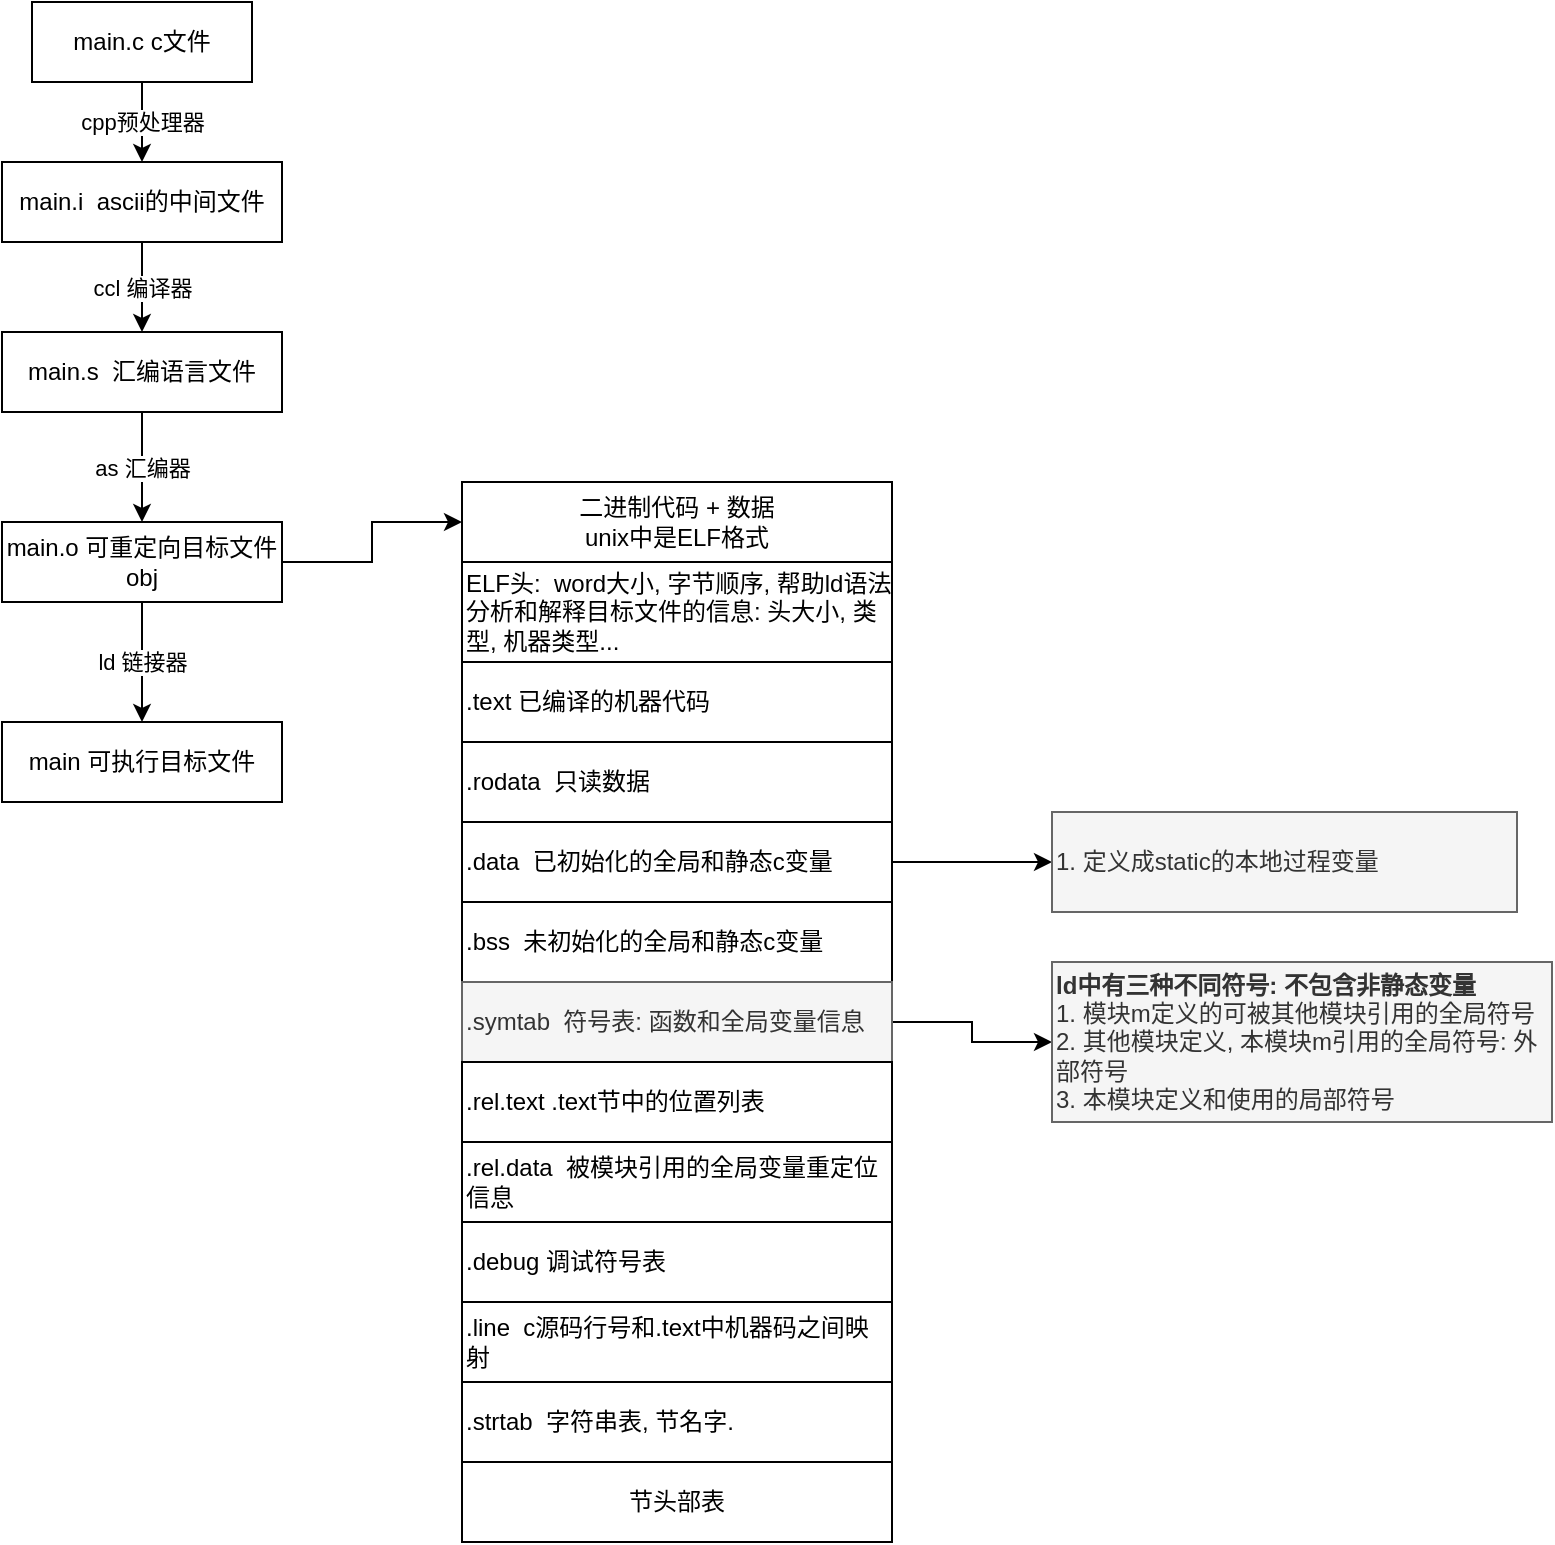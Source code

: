 <mxfile version="15.8.7" type="device"><diagram id="DaUomQj0QAglHIcJYk7y" name="链接-目标文件"><mxGraphModel dx="922" dy="708" grid="1" gridSize="10" guides="1" tooltips="1" connect="1" arrows="1" fold="1" page="1" pageScale="1" pageWidth="827" pageHeight="1169" math="0" shadow="0"><root><mxCell id="0"/><mxCell id="1" parent="0"/><mxCell id="eVbW7bekLZe_7Hz-8-le-6" value="cpp预处理器" style="edgeStyle=orthogonalEdgeStyle;rounded=0;orthogonalLoop=1;jettySize=auto;html=1;" edge="1" parent="1" source="eVbW7bekLZe_7Hz-8-le-1" target="eVbW7bekLZe_7Hz-8-le-2"><mxGeometry relative="1" as="geometry"/></mxCell><mxCell id="eVbW7bekLZe_7Hz-8-le-1" value="main.c c文件" style="rounded=0;whiteSpace=wrap;html=1;" vertex="1" parent="1"><mxGeometry x="170" y="240" width="110" height="40" as="geometry"/></mxCell><mxCell id="eVbW7bekLZe_7Hz-8-le-7" value="ccl 编译器" style="edgeStyle=orthogonalEdgeStyle;rounded=0;orthogonalLoop=1;jettySize=auto;html=1;" edge="1" parent="1" source="eVbW7bekLZe_7Hz-8-le-2" target="eVbW7bekLZe_7Hz-8-le-3"><mxGeometry relative="1" as="geometry"/></mxCell><mxCell id="eVbW7bekLZe_7Hz-8-le-2" value="main.i&amp;nbsp; ascii的中间文件" style="rounded=0;whiteSpace=wrap;html=1;" vertex="1" parent="1"><mxGeometry x="155" y="320" width="140" height="40" as="geometry"/></mxCell><mxCell id="eVbW7bekLZe_7Hz-8-le-9" value="as 汇编器" style="edgeStyle=orthogonalEdgeStyle;rounded=0;orthogonalLoop=1;jettySize=auto;html=1;" edge="1" parent="1" source="eVbW7bekLZe_7Hz-8-le-3" target="eVbW7bekLZe_7Hz-8-le-4"><mxGeometry relative="1" as="geometry"/></mxCell><mxCell id="eVbW7bekLZe_7Hz-8-le-3" value="main.s&amp;nbsp; 汇编语言文件" style="rounded=0;whiteSpace=wrap;html=1;" vertex="1" parent="1"><mxGeometry x="155" y="405" width="140" height="40" as="geometry"/></mxCell><mxCell id="eVbW7bekLZe_7Hz-8-le-10" value="ld 链接器" style="edgeStyle=orthogonalEdgeStyle;rounded=0;orthogonalLoop=1;jettySize=auto;html=1;" edge="1" parent="1" source="eVbW7bekLZe_7Hz-8-le-4" target="eVbW7bekLZe_7Hz-8-le-5"><mxGeometry relative="1" as="geometry"/></mxCell><mxCell id="eVbW7bekLZe_7Hz-8-le-12" value="" style="edgeStyle=orthogonalEdgeStyle;rounded=0;orthogonalLoop=1;jettySize=auto;html=1;" edge="1" parent="1" source="eVbW7bekLZe_7Hz-8-le-4" target="eVbW7bekLZe_7Hz-8-le-11"><mxGeometry relative="1" as="geometry"/></mxCell><mxCell id="eVbW7bekLZe_7Hz-8-le-4" value="main.o 可重定向目标文件 obj" style="rounded=0;whiteSpace=wrap;html=1;" vertex="1" parent="1"><mxGeometry x="155" y="500" width="140" height="40" as="geometry"/></mxCell><mxCell id="eVbW7bekLZe_7Hz-8-le-5" value="main 可执行目标文件" style="rounded=0;whiteSpace=wrap;html=1;" vertex="1" parent="1"><mxGeometry x="155" y="600" width="140" height="40" as="geometry"/></mxCell><mxCell id="eVbW7bekLZe_7Hz-8-le-11" value="二进制代码 + 数据&lt;br&gt;unix中是ELF格式" style="whiteSpace=wrap;html=1;rounded=0;" vertex="1" parent="1"><mxGeometry x="385" y="480" width="215" height="40" as="geometry"/></mxCell><mxCell id="eVbW7bekLZe_7Hz-8-le-13" value="ELF头:&amp;nbsp; word大小, 字节顺序, 帮助ld语法分析和解释目标文件的信息: 头大小, 类型, 机器类型..." style="whiteSpace=wrap;html=1;rounded=0;align=left;" vertex="1" parent="1"><mxGeometry x="385" y="520" width="215" height="50" as="geometry"/></mxCell><mxCell id="eVbW7bekLZe_7Hz-8-le-14" value=".text 已编译的机器代码" style="whiteSpace=wrap;html=1;rounded=0;align=left;" vertex="1" parent="1"><mxGeometry x="385" y="570" width="215" height="40" as="geometry"/></mxCell><mxCell id="eVbW7bekLZe_7Hz-8-le-15" value=".rodata&amp;nbsp; 只读数据" style="whiteSpace=wrap;html=1;rounded=0;align=left;" vertex="1" parent="1"><mxGeometry x="385" y="610" width="215" height="40" as="geometry"/></mxCell><mxCell id="eVbW7bekLZe_7Hz-8-le-28" value="" style="edgeStyle=orthogonalEdgeStyle;rounded=0;orthogonalLoop=1;jettySize=auto;html=1;" edge="1" parent="1" source="eVbW7bekLZe_7Hz-8-le-16" target="eVbW7bekLZe_7Hz-8-le-27"><mxGeometry relative="1" as="geometry"/></mxCell><mxCell id="eVbW7bekLZe_7Hz-8-le-16" value=".data&amp;nbsp; 已初始化的全局和静态c变量" style="whiteSpace=wrap;html=1;rounded=0;align=left;" vertex="1" parent="1"><mxGeometry x="385" y="650" width="215" height="40" as="geometry"/></mxCell><mxCell id="eVbW7bekLZe_7Hz-8-le-17" value=".bss&amp;nbsp; 未初始化的全局和静态c变量" style="whiteSpace=wrap;html=1;rounded=0;align=left;" vertex="1" parent="1"><mxGeometry x="385" y="690" width="215" height="40" as="geometry"/></mxCell><mxCell id="eVbW7bekLZe_7Hz-8-le-26" value="" style="edgeStyle=orthogonalEdgeStyle;rounded=0;orthogonalLoop=1;jettySize=auto;html=1;" edge="1" parent="1" source="eVbW7bekLZe_7Hz-8-le-18" target="eVbW7bekLZe_7Hz-8-le-25"><mxGeometry relative="1" as="geometry"/></mxCell><mxCell id="eVbW7bekLZe_7Hz-8-le-18" value=".symtab&amp;nbsp; 符号表: 函数和全局变量信息" style="whiteSpace=wrap;html=1;rounded=0;align=left;fillColor=#f5f5f5;fontColor=#333333;strokeColor=#666666;" vertex="1" parent="1"><mxGeometry x="385" y="730" width="215" height="40" as="geometry"/></mxCell><mxCell id="eVbW7bekLZe_7Hz-8-le-19" value=".rel.text .text节中的位置列表" style="whiteSpace=wrap;html=1;rounded=0;align=left;" vertex="1" parent="1"><mxGeometry x="385" y="770" width="215" height="40" as="geometry"/></mxCell><mxCell id="eVbW7bekLZe_7Hz-8-le-20" value=".rel.data&amp;nbsp; 被模块引用的全局变量重定位信息" style="whiteSpace=wrap;html=1;rounded=0;align=left;" vertex="1" parent="1"><mxGeometry x="385" y="810" width="215" height="40" as="geometry"/></mxCell><mxCell id="eVbW7bekLZe_7Hz-8-le-21" value=".debug 调试符号表" style="whiteSpace=wrap;html=1;rounded=0;align=left;" vertex="1" parent="1"><mxGeometry x="385" y="850" width="215" height="40" as="geometry"/></mxCell><mxCell id="eVbW7bekLZe_7Hz-8-le-22" value=".line&amp;nbsp; c源码行号和.text中机器码之间映射" style="whiteSpace=wrap;html=1;rounded=0;align=left;" vertex="1" parent="1"><mxGeometry x="385" y="890" width="215" height="40" as="geometry"/></mxCell><mxCell id="eVbW7bekLZe_7Hz-8-le-23" value=".strtab&amp;nbsp; 字符串表, 节名字." style="whiteSpace=wrap;html=1;rounded=0;align=left;" vertex="1" parent="1"><mxGeometry x="385" y="930" width="215" height="40" as="geometry"/></mxCell><mxCell id="eVbW7bekLZe_7Hz-8-le-24" value="节头部表" style="whiteSpace=wrap;html=1;rounded=0;" vertex="1" parent="1"><mxGeometry x="385" y="970" width="215" height="40" as="geometry"/></mxCell><mxCell id="eVbW7bekLZe_7Hz-8-le-25" value="&lt;b&gt;ld中有三种不同符号: 不包含非静态变量&lt;br&gt;&lt;/b&gt;1. 模块m定义的可被其他模块引用的全局符号&lt;br&gt;2. 其他模块定义, 本模块m引用的全局符号: 外部符号&lt;br&gt;3. 本模块定义和使用的局部符号" style="whiteSpace=wrap;html=1;rounded=0;fontColor=#333333;align=left;strokeColor=#666666;fillColor=#f5f5f5;" vertex="1" parent="1"><mxGeometry x="680" y="720" width="250" height="80" as="geometry"/></mxCell><mxCell id="eVbW7bekLZe_7Hz-8-le-27" value="1. 定义成static的本地过程变量" style="whiteSpace=wrap;html=1;rounded=0;align=left;fillColor=#f5f5f5;fontColor=#333333;strokeColor=#666666;" vertex="1" parent="1"><mxGeometry x="680" y="645" width="232.5" height="50" as="geometry"/></mxCell></root></mxGraphModel></diagram></mxfile>